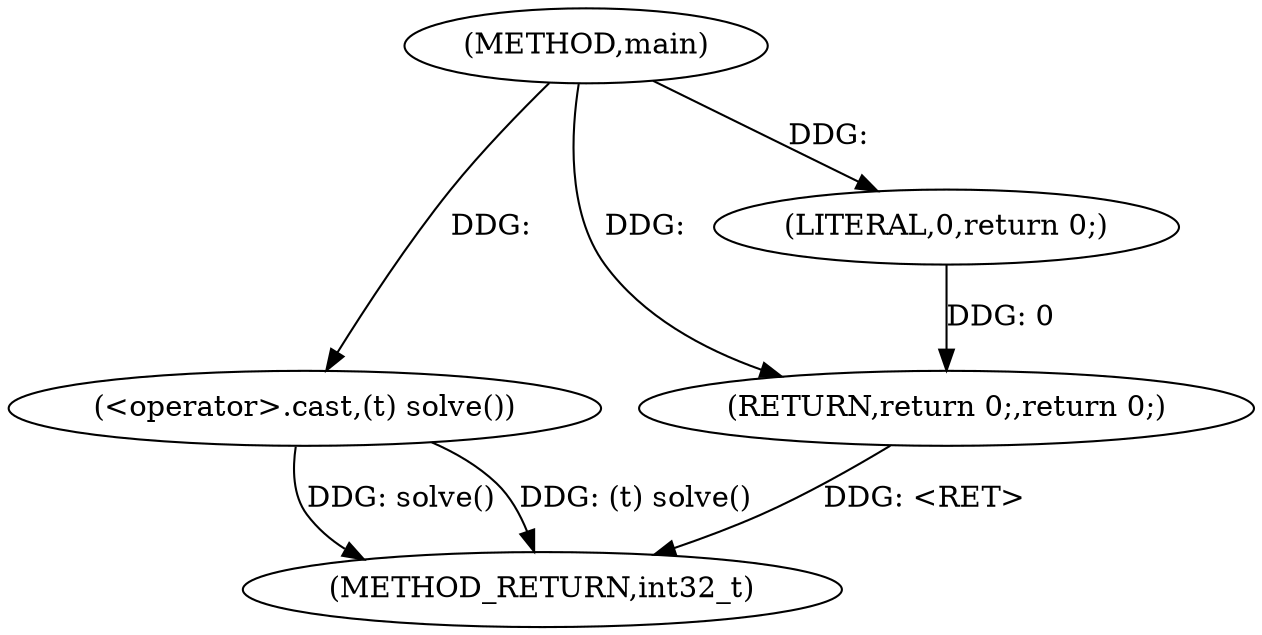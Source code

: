 digraph "main" {  
"1000263" [label = "(METHOD,main)" ]
"1000270" [label = "(METHOD_RETURN,int32_t)" ]
"1000265" [label = "(<operator>.cast,(t) solve())" ]
"1000268" [label = "(RETURN,return 0;,return 0;)" ]
"1000269" [label = "(LITERAL,0,return 0;)" ]
  "1000268" -> "1000270"  [ label = "DDG: <RET>"] 
  "1000265" -> "1000270"  [ label = "DDG: solve()"] 
  "1000265" -> "1000270"  [ label = "DDG: (t) solve()"] 
  "1000269" -> "1000268"  [ label = "DDG: 0"] 
  "1000263" -> "1000268"  [ label = "DDG: "] 
  "1000263" -> "1000265"  [ label = "DDG: "] 
  "1000263" -> "1000269"  [ label = "DDG: "] 
}

